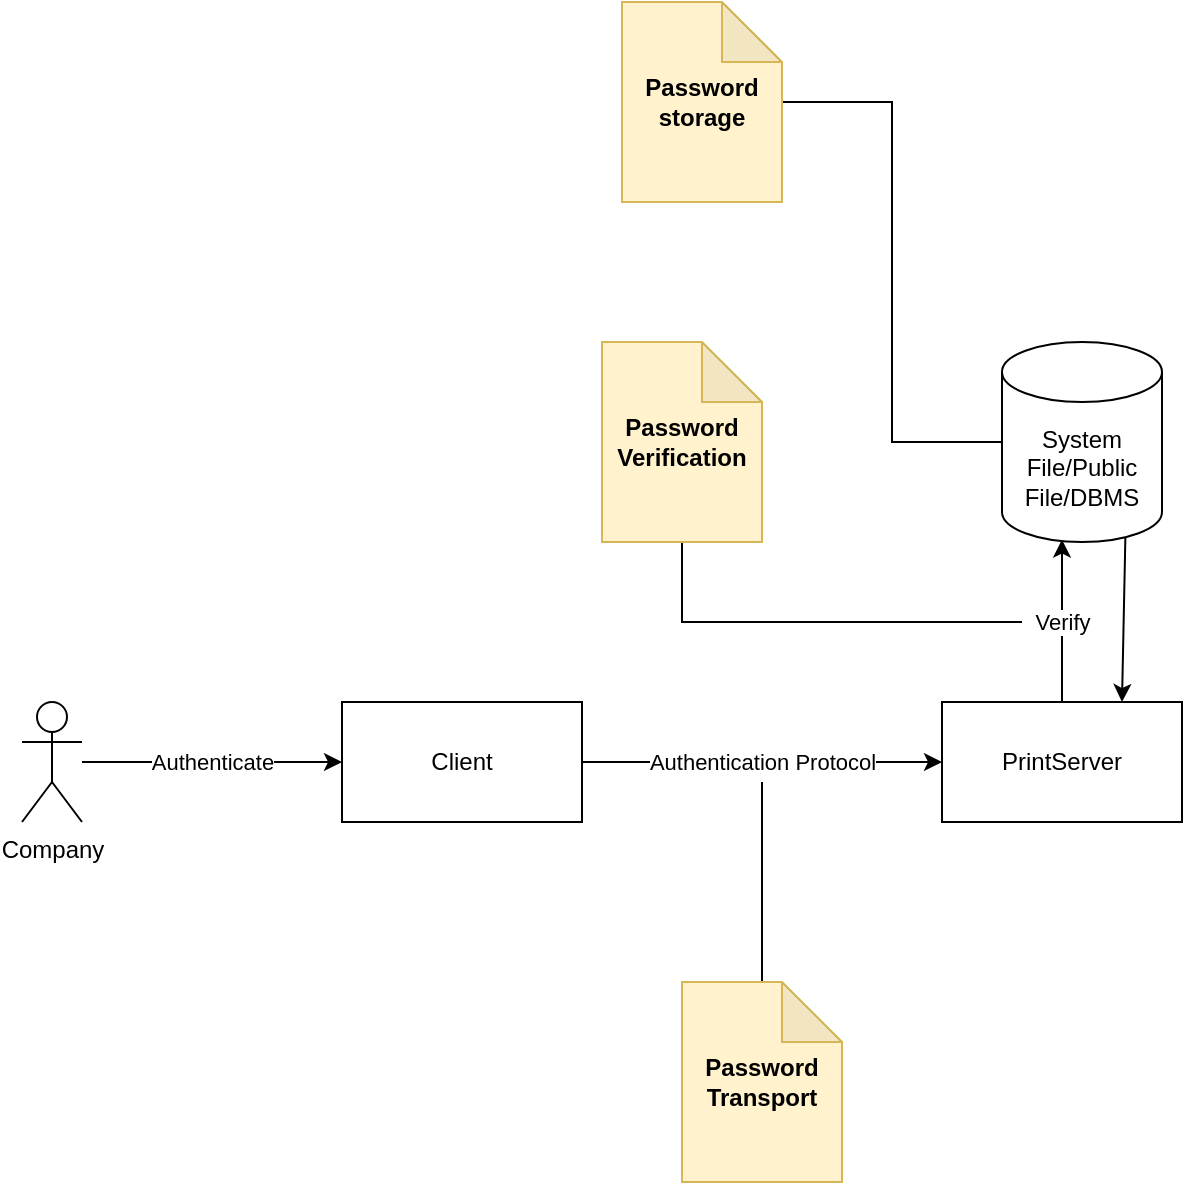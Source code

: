 <mxfile version="14.1.8" type="device"><diagram id="5-__fWi7PH6svbd372ME" name="Page-1"><mxGraphModel dx="1278" dy="1798" grid="1" gridSize="10" guides="1" tooltips="1" connect="1" arrows="1" fold="1" page="1" pageScale="1" pageWidth="1100" pageHeight="850" math="0" shadow="0"><root><mxCell id="0"/><mxCell id="1" parent="0"/><mxCell id="2-8oMQv9LPCr0y7EZEPt-3" value="Authenticate" style="edgeStyle=orthogonalEdgeStyle;rounded=0;orthogonalLoop=1;jettySize=auto;html=1;entryX=0;entryY=0.5;entryDx=0;entryDy=0;" edge="1" parent="1" source="2-8oMQv9LPCr0y7EZEPt-1" target="2-8oMQv9LPCr0y7EZEPt-2"><mxGeometry relative="1" as="geometry"/></mxCell><mxCell id="2-8oMQv9LPCr0y7EZEPt-1" value="Company" style="shape=umlActor;verticalLabelPosition=bottom;verticalAlign=top;html=1;outlineConnect=0;" vertex="1" parent="1"><mxGeometry x="120" y="210" width="30" height="60" as="geometry"/></mxCell><mxCell id="2-8oMQv9LPCr0y7EZEPt-5" value="Authentication Protocol" style="edgeStyle=orthogonalEdgeStyle;rounded=0;orthogonalLoop=1;jettySize=auto;html=1;" edge="1" parent="1" source="2-8oMQv9LPCr0y7EZEPt-2" target="2-8oMQv9LPCr0y7EZEPt-4"><mxGeometry relative="1" as="geometry"/></mxCell><mxCell id="2-8oMQv9LPCr0y7EZEPt-2" value="Client" style="rounded=0;whiteSpace=wrap;html=1;" vertex="1" parent="1"><mxGeometry x="280" y="210" width="120" height="60" as="geometry"/></mxCell><mxCell id="2-8oMQv9LPCr0y7EZEPt-10" value="Verify" style="edgeStyle=orthogonalEdgeStyle;rounded=0;orthogonalLoop=1;jettySize=auto;html=1;entryX=0.375;entryY=0.988;entryDx=0;entryDy=0;entryPerimeter=0;" edge="1" parent="1" source="2-8oMQv9LPCr0y7EZEPt-4" target="2-8oMQv9LPCr0y7EZEPt-14"><mxGeometry relative="1" as="geometry"><mxPoint x="640" y="140" as="targetPoint"/></mxGeometry></mxCell><mxCell id="2-8oMQv9LPCr0y7EZEPt-4" value="PrintServer" style="rounded=0;whiteSpace=wrap;html=1;" vertex="1" parent="1"><mxGeometry x="580" y="210" width="120" height="60" as="geometry"/></mxCell><mxCell id="2-8oMQv9LPCr0y7EZEPt-11" value="" style="endArrow=classic;html=1;exitX=0.771;exitY=0.98;exitDx=0;exitDy=0;entryX=0.75;entryY=0;entryDx=0;entryDy=0;exitPerimeter=0;" edge="1" parent="1" source="2-8oMQv9LPCr0y7EZEPt-14" target="2-8oMQv9LPCr0y7EZEPt-4"><mxGeometry width="50" height="50" relative="1" as="geometry"><mxPoint x="670" y="140" as="sourcePoint"/><mxPoint x="790" y="170" as="targetPoint"/></mxGeometry></mxCell><mxCell id="2-8oMQv9LPCr0y7EZEPt-14" value="&lt;span&gt;System File/Public File/DBMS&lt;/span&gt;" style="shape=cylinder3;whiteSpace=wrap;html=1;boundedLbl=1;backgroundOutline=1;size=15;" vertex="1" parent="1"><mxGeometry x="610" y="30" width="80" height="100" as="geometry"/></mxCell><mxCell id="2-8oMQv9LPCr0y7EZEPt-16" style="edgeStyle=orthogonalEdgeStyle;rounded=0;orthogonalLoop=1;jettySize=auto;html=1;entryX=0;entryY=0.5;entryDx=0;entryDy=0;entryPerimeter=0;endArrow=none;endFill=0;" edge="1" parent="1" source="2-8oMQv9LPCr0y7EZEPt-15" target="2-8oMQv9LPCr0y7EZEPt-14"><mxGeometry relative="1" as="geometry"/></mxCell><mxCell id="2-8oMQv9LPCr0y7EZEPt-15" value="&lt;b&gt;Password storage&lt;/b&gt;" style="shape=note;whiteSpace=wrap;html=1;backgroundOutline=1;darkOpacity=0.05;fillColor=#fff2cc;strokeColor=#d6b656;" vertex="1" parent="1"><mxGeometry x="420" y="-140" width="80" height="100" as="geometry"/></mxCell><mxCell id="2-8oMQv9LPCr0y7EZEPt-19" style="edgeStyle=orthogonalEdgeStyle;rounded=0;orthogonalLoop=1;jettySize=auto;html=1;endArrow=none;endFill=0;" edge="1" parent="1" source="2-8oMQv9LPCr0y7EZEPt-17"><mxGeometry relative="1" as="geometry"><mxPoint x="620" y="170" as="targetPoint"/><Array as="points"><mxPoint x="450" y="170"/></Array></mxGeometry></mxCell><mxCell id="2-8oMQv9LPCr0y7EZEPt-17" value="&lt;b&gt;Password Verification&lt;/b&gt;" style="shape=note;whiteSpace=wrap;html=1;backgroundOutline=1;darkOpacity=0.05;fillColor=#fff2cc;strokeColor=#d6b656;" vertex="1" parent="1"><mxGeometry x="410" y="30" width="80" height="100" as="geometry"/></mxCell><mxCell id="2-8oMQv9LPCr0y7EZEPt-22" style="edgeStyle=orthogonalEdgeStyle;rounded=0;orthogonalLoop=1;jettySize=auto;html=1;endArrow=none;endFill=0;" edge="1" parent="1" source="2-8oMQv9LPCr0y7EZEPt-21"><mxGeometry relative="1" as="geometry"><mxPoint x="490" y="250" as="targetPoint"/></mxGeometry></mxCell><mxCell id="2-8oMQv9LPCr0y7EZEPt-21" value="&lt;b&gt;Password Transport&lt;/b&gt;" style="shape=note;whiteSpace=wrap;html=1;backgroundOutline=1;darkOpacity=0.05;fillColor=#fff2cc;strokeColor=#d6b656;" vertex="1" parent="1"><mxGeometry x="450" y="350" width="80" height="100" as="geometry"/></mxCell></root></mxGraphModel></diagram></mxfile>